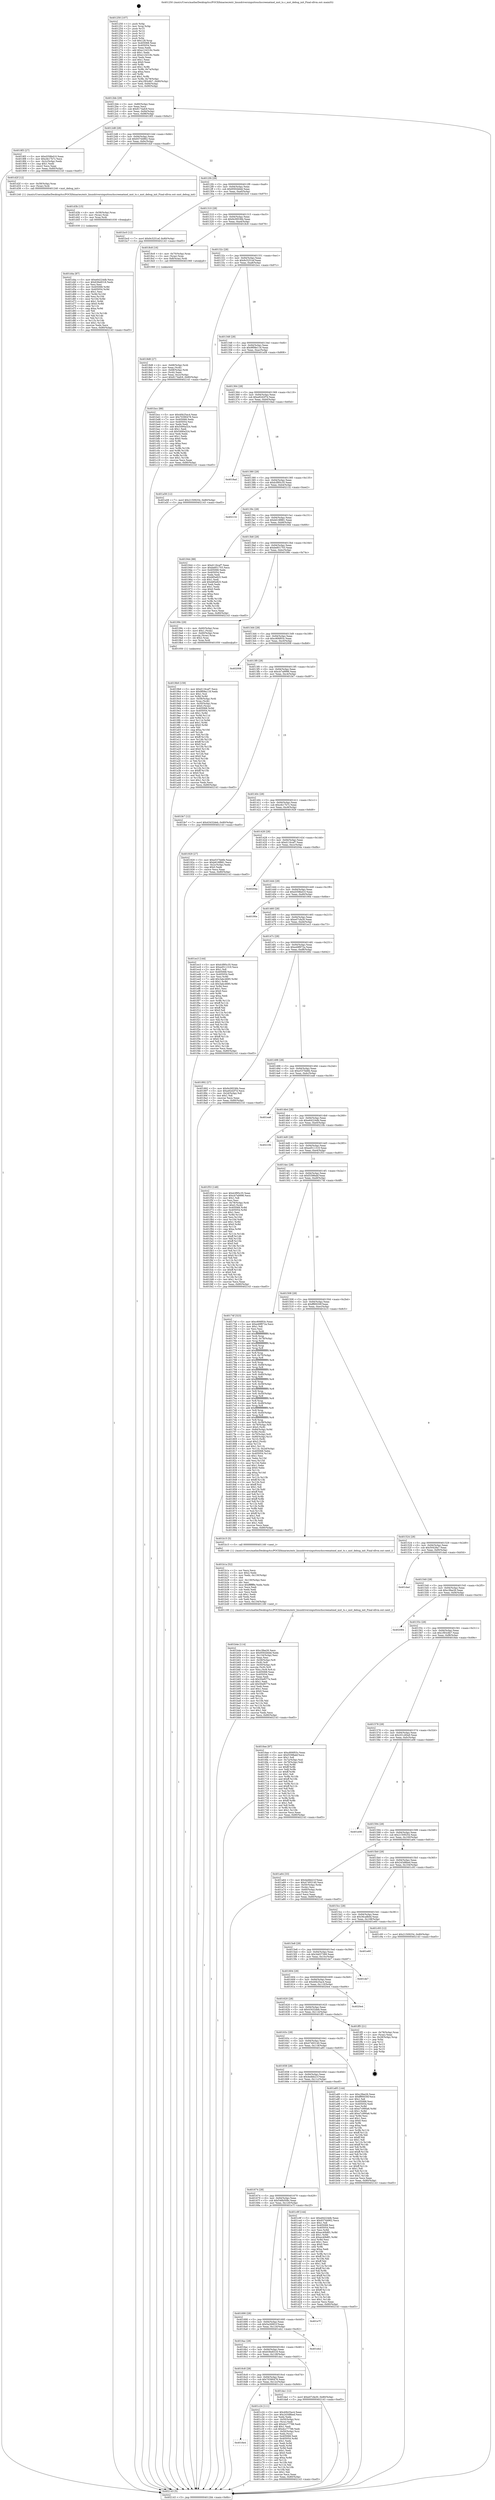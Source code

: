 digraph "0x401250" {
  label = "0x401250 (/mnt/c/Users/mathe/Desktop/tcc/POCII/binaries/extr_linuxdriversinputtouchscreenatmel_mxt_ts.c_mxt_debug_init_Final-ollvm.out::main(0))"
  labelloc = "t"
  node[shape=record]

  Entry [label="",width=0.3,height=0.3,shape=circle,fillcolor=black,style=filled]
  "0x4012bb" [label="{
     0x4012bb [29]\l
     | [instrs]\l
     &nbsp;&nbsp;0x4012bb \<+3\>: mov -0x80(%rbp),%eax\l
     &nbsp;&nbsp;0x4012be \<+2\>: mov %eax,%ecx\l
     &nbsp;&nbsp;0x4012c0 \<+6\>: sub $0x8174afc9,%ecx\l
     &nbsp;&nbsp;0x4012c6 \<+6\>: mov %eax,-0x94(%rbp)\l
     &nbsp;&nbsp;0x4012cc \<+6\>: mov %ecx,-0x98(%rbp)\l
     &nbsp;&nbsp;0x4012d2 \<+6\>: je 00000000004018f3 \<main+0x6a3\>\l
  }"]
  "0x4018f3" [label="{
     0x4018f3 [27]\l
     | [instrs]\l
     &nbsp;&nbsp;0x4018f3 \<+5\>: mov $0xd358bd10,%eax\l
     &nbsp;&nbsp;0x4018f8 \<+5\>: mov $0xcfe17b7c,%ecx\l
     &nbsp;&nbsp;0x4018fd \<+3\>: mov -0x2c(%rbp),%edx\l
     &nbsp;&nbsp;0x401900 \<+3\>: cmp $0x1,%edx\l
     &nbsp;&nbsp;0x401903 \<+3\>: cmovl %ecx,%eax\l
     &nbsp;&nbsp;0x401906 \<+3\>: mov %eax,-0x80(%rbp)\l
     &nbsp;&nbsp;0x401909 \<+5\>: jmp 0000000000402143 \<main+0xef3\>\l
  }"]
  "0x4012d8" [label="{
     0x4012d8 [28]\l
     | [instrs]\l
     &nbsp;&nbsp;0x4012d8 \<+5\>: jmp 00000000004012dd \<main+0x8d\>\l
     &nbsp;&nbsp;0x4012dd \<+6\>: mov -0x94(%rbp),%eax\l
     &nbsp;&nbsp;0x4012e3 \<+5\>: sub $0x93744962,%eax\l
     &nbsp;&nbsp;0x4012e8 \<+6\>: mov %eax,-0x9c(%rbp)\l
     &nbsp;&nbsp;0x4012ee \<+6\>: je 0000000000401d2f \<main+0xadf\>\l
  }"]
  Exit [label="",width=0.3,height=0.3,shape=circle,fillcolor=black,style=filled,peripheries=2]
  "0x401d2f" [label="{
     0x401d2f [12]\l
     | [instrs]\l
     &nbsp;&nbsp;0x401d2f \<+4\>: mov -0x58(%rbp),%rax\l
     &nbsp;&nbsp;0x401d33 \<+3\>: mov (%rax),%rdi\l
     &nbsp;&nbsp;0x401d36 \<+5\>: call 0000000000401240 \<mxt_debug_init\>\l
     | [calls]\l
     &nbsp;&nbsp;0x401240 \{1\} (/mnt/c/Users/mathe/Desktop/tcc/POCII/binaries/extr_linuxdriversinputtouchscreenatmel_mxt_ts.c_mxt_debug_init_Final-ollvm.out::mxt_debug_init)\l
  }"]
  "0x4012f4" [label="{
     0x4012f4 [28]\l
     | [instrs]\l
     &nbsp;&nbsp;0x4012f4 \<+5\>: jmp 00000000004012f9 \<main+0xa9\>\l
     &nbsp;&nbsp;0x4012f9 \<+6\>: mov -0x94(%rbp),%eax\l
     &nbsp;&nbsp;0x4012ff \<+5\>: sub $0x9592b6dd,%eax\l
     &nbsp;&nbsp;0x401304 \<+6\>: mov %eax,-0xa0(%rbp)\l
     &nbsp;&nbsp;0x40130a \<+6\>: je 0000000000401bc0 \<main+0x970\>\l
  }"]
  "0x401d4a" [label="{
     0x401d4a [87]\l
     | [instrs]\l
     &nbsp;&nbsp;0x401d4a \<+5\>: mov $0xe64224db,%ecx\l
     &nbsp;&nbsp;0x401d4f \<+5\>: mov $0x636e8318,%edx\l
     &nbsp;&nbsp;0x401d54 \<+2\>: xor %esi,%esi\l
     &nbsp;&nbsp;0x401d56 \<+8\>: mov 0x405068,%r8d\l
     &nbsp;&nbsp;0x401d5e \<+8\>: mov 0x405054,%r9d\l
     &nbsp;&nbsp;0x401d66 \<+3\>: sub $0x1,%esi\l
     &nbsp;&nbsp;0x401d69 \<+3\>: mov %r8d,%r10d\l
     &nbsp;&nbsp;0x401d6c \<+3\>: add %esi,%r10d\l
     &nbsp;&nbsp;0x401d6f \<+4\>: imul %r10d,%r8d\l
     &nbsp;&nbsp;0x401d73 \<+4\>: and $0x1,%r8d\l
     &nbsp;&nbsp;0x401d77 \<+4\>: cmp $0x0,%r8d\l
     &nbsp;&nbsp;0x401d7b \<+4\>: sete %r11b\l
     &nbsp;&nbsp;0x401d7f \<+4\>: cmp $0xa,%r9d\l
     &nbsp;&nbsp;0x401d83 \<+3\>: setl %bl\l
     &nbsp;&nbsp;0x401d86 \<+3\>: mov %r11b,%r14b\l
     &nbsp;&nbsp;0x401d89 \<+3\>: and %bl,%r14b\l
     &nbsp;&nbsp;0x401d8c \<+3\>: xor %bl,%r11b\l
     &nbsp;&nbsp;0x401d8f \<+3\>: or %r11b,%r14b\l
     &nbsp;&nbsp;0x401d92 \<+4\>: test $0x1,%r14b\l
     &nbsp;&nbsp;0x401d96 \<+3\>: cmovne %edx,%ecx\l
     &nbsp;&nbsp;0x401d99 \<+3\>: mov %ecx,-0x80(%rbp)\l
     &nbsp;&nbsp;0x401d9c \<+5\>: jmp 0000000000402143 \<main+0xef3\>\l
  }"]
  "0x401bc0" [label="{
     0x401bc0 [12]\l
     | [instrs]\l
     &nbsp;&nbsp;0x401bc0 \<+7\>: movl $0x9c5251ef,-0x80(%rbp)\l
     &nbsp;&nbsp;0x401bc7 \<+5\>: jmp 0000000000402143 \<main+0xef3\>\l
  }"]
  "0x401310" [label="{
     0x401310 [28]\l
     | [instrs]\l
     &nbsp;&nbsp;0x401310 \<+5\>: jmp 0000000000401315 \<main+0xc5\>\l
     &nbsp;&nbsp;0x401315 \<+6\>: mov -0x94(%rbp),%eax\l
     &nbsp;&nbsp;0x40131b \<+5\>: sub $0x9c09536b,%eax\l
     &nbsp;&nbsp;0x401320 \<+6\>: mov %eax,-0xa4(%rbp)\l
     &nbsp;&nbsp;0x401326 \<+6\>: je 00000000004018c8 \<main+0x678\>\l
  }"]
  "0x401d3b" [label="{
     0x401d3b [15]\l
     | [instrs]\l
     &nbsp;&nbsp;0x401d3b \<+4\>: mov -0x58(%rbp),%rax\l
     &nbsp;&nbsp;0x401d3f \<+3\>: mov (%rax),%rax\l
     &nbsp;&nbsp;0x401d42 \<+3\>: mov %rax,%rdi\l
     &nbsp;&nbsp;0x401d45 \<+5\>: call 0000000000401030 \<free@plt\>\l
     | [calls]\l
     &nbsp;&nbsp;0x401030 \{1\} (unknown)\l
  }"]
  "0x4018c8" [label="{
     0x4018c8 [16]\l
     | [instrs]\l
     &nbsp;&nbsp;0x4018c8 \<+4\>: mov -0x70(%rbp),%rax\l
     &nbsp;&nbsp;0x4018cc \<+3\>: mov (%rax),%rax\l
     &nbsp;&nbsp;0x4018cf \<+4\>: mov 0x8(%rax),%rdi\l
     &nbsp;&nbsp;0x4018d3 \<+5\>: call 0000000000401060 \<atoi@plt\>\l
     | [calls]\l
     &nbsp;&nbsp;0x401060 \{1\} (unknown)\l
  }"]
  "0x40132c" [label="{
     0x40132c [28]\l
     | [instrs]\l
     &nbsp;&nbsp;0x40132c \<+5\>: jmp 0000000000401331 \<main+0xe1\>\l
     &nbsp;&nbsp;0x401331 \<+6\>: mov -0x94(%rbp),%eax\l
     &nbsp;&nbsp;0x401337 \<+5\>: sub $0x9c5251ef,%eax\l
     &nbsp;&nbsp;0x40133c \<+6\>: mov %eax,-0xa8(%rbp)\l
     &nbsp;&nbsp;0x401342 \<+6\>: je 0000000000401bcc \<main+0x97c\>\l
  }"]
  "0x4016e4" [label="{
     0x4016e4\l
  }", style=dashed]
  "0x401bcc" [label="{
     0x401bcc [88]\l
     | [instrs]\l
     &nbsp;&nbsp;0x401bcc \<+5\>: mov $0x40b25ac4,%eax\l
     &nbsp;&nbsp;0x401bd1 \<+5\>: mov $0x70390478,%ecx\l
     &nbsp;&nbsp;0x401bd6 \<+7\>: mov 0x405068,%edx\l
     &nbsp;&nbsp;0x401bdd \<+7\>: mov 0x405054,%esi\l
     &nbsp;&nbsp;0x401be4 \<+2\>: mov %edx,%edi\l
     &nbsp;&nbsp;0x401be6 \<+6\>: add $0x5490a324,%edi\l
     &nbsp;&nbsp;0x401bec \<+3\>: sub $0x1,%edi\l
     &nbsp;&nbsp;0x401bef \<+6\>: sub $0x5490a324,%edi\l
     &nbsp;&nbsp;0x401bf5 \<+3\>: imul %edi,%edx\l
     &nbsp;&nbsp;0x401bf8 \<+3\>: and $0x1,%edx\l
     &nbsp;&nbsp;0x401bfb \<+3\>: cmp $0x0,%edx\l
     &nbsp;&nbsp;0x401bfe \<+4\>: sete %r8b\l
     &nbsp;&nbsp;0x401c02 \<+3\>: cmp $0xa,%esi\l
     &nbsp;&nbsp;0x401c05 \<+4\>: setl %r9b\l
     &nbsp;&nbsp;0x401c09 \<+3\>: mov %r8b,%r10b\l
     &nbsp;&nbsp;0x401c0c \<+3\>: and %r9b,%r10b\l
     &nbsp;&nbsp;0x401c0f \<+3\>: xor %r9b,%r8b\l
     &nbsp;&nbsp;0x401c12 \<+3\>: or %r8b,%r10b\l
     &nbsp;&nbsp;0x401c15 \<+4\>: test $0x1,%r10b\l
     &nbsp;&nbsp;0x401c19 \<+3\>: cmovne %ecx,%eax\l
     &nbsp;&nbsp;0x401c1c \<+3\>: mov %eax,-0x80(%rbp)\l
     &nbsp;&nbsp;0x401c1f \<+5\>: jmp 0000000000402143 \<main+0xef3\>\l
  }"]
  "0x401348" [label="{
     0x401348 [28]\l
     | [instrs]\l
     &nbsp;&nbsp;0x401348 \<+5\>: jmp 000000000040134d \<main+0xfd\>\l
     &nbsp;&nbsp;0x40134d \<+6\>: mov -0x94(%rbp),%eax\l
     &nbsp;&nbsp;0x401353 \<+5\>: sub $0x9f08e118,%eax\l
     &nbsp;&nbsp;0x401358 \<+6\>: mov %eax,-0xac(%rbp)\l
     &nbsp;&nbsp;0x40135e \<+6\>: je 0000000000401a58 \<main+0x808\>\l
  }"]
  "0x401c24" [label="{
     0x401c24 [111]\l
     | [instrs]\l
     &nbsp;&nbsp;0x401c24 \<+5\>: mov $0x40b25ac4,%eax\l
     &nbsp;&nbsp;0x401c29 \<+5\>: mov $0x243d8bed,%ecx\l
     &nbsp;&nbsp;0x401c2e \<+2\>: xor %edx,%edx\l
     &nbsp;&nbsp;0x401c30 \<+4\>: mov -0x50(%rbp),%rsi\l
     &nbsp;&nbsp;0x401c34 \<+2\>: mov (%rsi),%edi\l
     &nbsp;&nbsp;0x401c36 \<+6\>: add $0xdcc77788,%edi\l
     &nbsp;&nbsp;0x401c3c \<+3\>: add $0x1,%edi\l
     &nbsp;&nbsp;0x401c3f \<+6\>: sub $0xdcc77788,%edi\l
     &nbsp;&nbsp;0x401c45 \<+4\>: mov -0x50(%rbp),%rsi\l
     &nbsp;&nbsp;0x401c49 \<+2\>: mov %edi,(%rsi)\l
     &nbsp;&nbsp;0x401c4b \<+7\>: mov 0x405068,%edi\l
     &nbsp;&nbsp;0x401c52 \<+8\>: mov 0x405054,%r8d\l
     &nbsp;&nbsp;0x401c5a \<+3\>: sub $0x1,%edx\l
     &nbsp;&nbsp;0x401c5d \<+3\>: mov %edi,%r9d\l
     &nbsp;&nbsp;0x401c60 \<+3\>: add %edx,%r9d\l
     &nbsp;&nbsp;0x401c63 \<+4\>: imul %r9d,%edi\l
     &nbsp;&nbsp;0x401c67 \<+3\>: and $0x1,%edi\l
     &nbsp;&nbsp;0x401c6a \<+3\>: cmp $0x0,%edi\l
     &nbsp;&nbsp;0x401c6d \<+4\>: sete %r10b\l
     &nbsp;&nbsp;0x401c71 \<+4\>: cmp $0xa,%r8d\l
     &nbsp;&nbsp;0x401c75 \<+4\>: setl %r11b\l
     &nbsp;&nbsp;0x401c79 \<+3\>: mov %r10b,%bl\l
     &nbsp;&nbsp;0x401c7c \<+3\>: and %r11b,%bl\l
     &nbsp;&nbsp;0x401c7f \<+3\>: xor %r11b,%r10b\l
     &nbsp;&nbsp;0x401c82 \<+3\>: or %r10b,%bl\l
     &nbsp;&nbsp;0x401c85 \<+3\>: test $0x1,%bl\l
     &nbsp;&nbsp;0x401c88 \<+3\>: cmovne %ecx,%eax\l
     &nbsp;&nbsp;0x401c8b \<+3\>: mov %eax,-0x80(%rbp)\l
     &nbsp;&nbsp;0x401c8e \<+5\>: jmp 0000000000402143 \<main+0xef3\>\l
  }"]
  "0x401a58" [label="{
     0x401a58 [12]\l
     | [instrs]\l
     &nbsp;&nbsp;0x401a58 \<+7\>: movl $0x21509254,-0x80(%rbp)\l
     &nbsp;&nbsp;0x401a5f \<+5\>: jmp 0000000000402143 \<main+0xef3\>\l
  }"]
  "0x401364" [label="{
     0x401364 [28]\l
     | [instrs]\l
     &nbsp;&nbsp;0x401364 \<+5\>: jmp 0000000000401369 \<main+0x119\>\l
     &nbsp;&nbsp;0x401369 \<+6\>: mov -0x94(%rbp),%eax\l
     &nbsp;&nbsp;0x40136f \<+5\>: sub $0xa92d2f7d,%eax\l
     &nbsp;&nbsp;0x401374 \<+6\>: mov %eax,-0xb0(%rbp)\l
     &nbsp;&nbsp;0x40137a \<+6\>: je 00000000004018ad \<main+0x65d\>\l
  }"]
  "0x4016c8" [label="{
     0x4016c8 [28]\l
     | [instrs]\l
     &nbsp;&nbsp;0x4016c8 \<+5\>: jmp 00000000004016cd \<main+0x47d\>\l
     &nbsp;&nbsp;0x4016cd \<+6\>: mov -0x94(%rbp),%eax\l
     &nbsp;&nbsp;0x4016d3 \<+5\>: sub $0x70390478,%eax\l
     &nbsp;&nbsp;0x4016d8 \<+6\>: mov %eax,-0x12c(%rbp)\l
     &nbsp;&nbsp;0x4016de \<+6\>: je 0000000000401c24 \<main+0x9d4\>\l
  }"]
  "0x4018ad" [label="{
     0x4018ad\l
  }", style=dashed]
  "0x401380" [label="{
     0x401380 [28]\l
     | [instrs]\l
     &nbsp;&nbsp;0x401380 \<+5\>: jmp 0000000000401385 \<main+0x135\>\l
     &nbsp;&nbsp;0x401385 \<+6\>: mov -0x94(%rbp),%eax\l
     &nbsp;&nbsp;0x40138b \<+5\>: sub $0xb3f95c35,%eax\l
     &nbsp;&nbsp;0x401390 \<+6\>: mov %eax,-0xb4(%rbp)\l
     &nbsp;&nbsp;0x401396 \<+6\>: je 0000000000402132 \<main+0xee2\>\l
  }"]
  "0x401da1" [label="{
     0x401da1 [12]\l
     | [instrs]\l
     &nbsp;&nbsp;0x401da1 \<+7\>: movl $0xe07cfa30,-0x80(%rbp)\l
     &nbsp;&nbsp;0x401da8 \<+5\>: jmp 0000000000402143 \<main+0xef3\>\l
  }"]
  "0x402132" [label="{
     0x402132\l
  }", style=dashed]
  "0x40139c" [label="{
     0x40139c [28]\l
     | [instrs]\l
     &nbsp;&nbsp;0x40139c \<+5\>: jmp 00000000004013a1 \<main+0x151\>\l
     &nbsp;&nbsp;0x4013a1 \<+6\>: mov -0x94(%rbp),%eax\l
     &nbsp;&nbsp;0x4013a7 \<+5\>: sub $0xb618f881,%eax\l
     &nbsp;&nbsp;0x4013ac \<+6\>: mov %eax,-0xb8(%rbp)\l
     &nbsp;&nbsp;0x4013b2 \<+6\>: je 0000000000401944 \<main+0x6f4\>\l
  }"]
  "0x4016ac" [label="{
     0x4016ac [28]\l
     | [instrs]\l
     &nbsp;&nbsp;0x4016ac \<+5\>: jmp 00000000004016b1 \<main+0x461\>\l
     &nbsp;&nbsp;0x4016b1 \<+6\>: mov -0x94(%rbp),%eax\l
     &nbsp;&nbsp;0x4016b7 \<+5\>: sub $0x636e8318,%eax\l
     &nbsp;&nbsp;0x4016bc \<+6\>: mov %eax,-0x128(%rbp)\l
     &nbsp;&nbsp;0x4016c2 \<+6\>: je 0000000000401da1 \<main+0xb51\>\l
  }"]
  "0x401944" [label="{
     0x401944 [88]\l
     | [instrs]\l
     &nbsp;&nbsp;0x401944 \<+5\>: mov $0xd116caf7,%eax\l
     &nbsp;&nbsp;0x401949 \<+5\>: mov $0xbe851703,%ecx\l
     &nbsp;&nbsp;0x40194e \<+7\>: mov 0x405068,%edx\l
     &nbsp;&nbsp;0x401955 \<+7\>: mov 0x405054,%esi\l
     &nbsp;&nbsp;0x40195c \<+2\>: mov %edx,%edi\l
     &nbsp;&nbsp;0x40195e \<+6\>: sub $0xb85e825,%edi\l
     &nbsp;&nbsp;0x401964 \<+3\>: sub $0x1,%edi\l
     &nbsp;&nbsp;0x401967 \<+6\>: add $0xb85e825,%edi\l
     &nbsp;&nbsp;0x40196d \<+3\>: imul %edi,%edx\l
     &nbsp;&nbsp;0x401970 \<+3\>: and $0x1,%edx\l
     &nbsp;&nbsp;0x401973 \<+3\>: cmp $0x0,%edx\l
     &nbsp;&nbsp;0x401976 \<+4\>: sete %r8b\l
     &nbsp;&nbsp;0x40197a \<+3\>: cmp $0xa,%esi\l
     &nbsp;&nbsp;0x40197d \<+4\>: setl %r9b\l
     &nbsp;&nbsp;0x401981 \<+3\>: mov %r8b,%r10b\l
     &nbsp;&nbsp;0x401984 \<+3\>: and %r9b,%r10b\l
     &nbsp;&nbsp;0x401987 \<+3\>: xor %r9b,%r8b\l
     &nbsp;&nbsp;0x40198a \<+3\>: or %r8b,%r10b\l
     &nbsp;&nbsp;0x40198d \<+4\>: test $0x1,%r10b\l
     &nbsp;&nbsp;0x401991 \<+3\>: cmovne %ecx,%eax\l
     &nbsp;&nbsp;0x401994 \<+3\>: mov %eax,-0x80(%rbp)\l
     &nbsp;&nbsp;0x401997 \<+5\>: jmp 0000000000402143 \<main+0xef3\>\l
  }"]
  "0x4013b8" [label="{
     0x4013b8 [28]\l
     | [instrs]\l
     &nbsp;&nbsp;0x4013b8 \<+5\>: jmp 00000000004013bd \<main+0x16d\>\l
     &nbsp;&nbsp;0x4013bd \<+6\>: mov -0x94(%rbp),%eax\l
     &nbsp;&nbsp;0x4013c3 \<+5\>: sub $0xbe851703,%eax\l
     &nbsp;&nbsp;0x4013c8 \<+6\>: mov %eax,-0xbc(%rbp)\l
     &nbsp;&nbsp;0x4013ce \<+6\>: je 000000000040199c \<main+0x74c\>\l
  }"]
  "0x401eb2" [label="{
     0x401eb2\l
  }", style=dashed]
  "0x40199c" [label="{
     0x40199c [29]\l
     | [instrs]\l
     &nbsp;&nbsp;0x40199c \<+4\>: mov -0x60(%rbp),%rax\l
     &nbsp;&nbsp;0x4019a0 \<+6\>: movl $0x1,(%rax)\l
     &nbsp;&nbsp;0x4019a6 \<+4\>: mov -0x60(%rbp),%rax\l
     &nbsp;&nbsp;0x4019aa \<+3\>: movslq (%rax),%rax\l
     &nbsp;&nbsp;0x4019ad \<+4\>: shl $0x2,%rax\l
     &nbsp;&nbsp;0x4019b1 \<+3\>: mov %rax,%rdi\l
     &nbsp;&nbsp;0x4019b4 \<+5\>: call 0000000000401050 \<malloc@plt\>\l
     | [calls]\l
     &nbsp;&nbsp;0x401050 \{1\} (unknown)\l
  }"]
  "0x4013d4" [label="{
     0x4013d4 [28]\l
     | [instrs]\l
     &nbsp;&nbsp;0x4013d4 \<+5\>: jmp 00000000004013d9 \<main+0x189\>\l
     &nbsp;&nbsp;0x4013d9 \<+6\>: mov -0x94(%rbp),%eax\l
     &nbsp;&nbsp;0x4013df \<+5\>: sub $0xc806f03c,%eax\l
     &nbsp;&nbsp;0x4013e4 \<+6\>: mov %eax,-0xc0(%rbp)\l
     &nbsp;&nbsp;0x4013ea \<+6\>: je 0000000000402008 \<main+0xdb8\>\l
  }"]
  "0x401690" [label="{
     0x401690 [28]\l
     | [instrs]\l
     &nbsp;&nbsp;0x401690 \<+5\>: jmp 0000000000401695 \<main+0x445\>\l
     &nbsp;&nbsp;0x401695 \<+6\>: mov -0x94(%rbp),%eax\l
     &nbsp;&nbsp;0x40169b \<+5\>: sub $0x5a26901f,%eax\l
     &nbsp;&nbsp;0x4016a0 \<+6\>: mov %eax,-0x124(%rbp)\l
     &nbsp;&nbsp;0x4016a6 \<+6\>: je 0000000000401eb2 \<main+0xc62\>\l
  }"]
  "0x402008" [label="{
     0x402008\l
  }", style=dashed]
  "0x4013f0" [label="{
     0x4013f0 [28]\l
     | [instrs]\l
     &nbsp;&nbsp;0x4013f0 \<+5\>: jmp 00000000004013f5 \<main+0x1a5\>\l
     &nbsp;&nbsp;0x4013f5 \<+6\>: mov -0x94(%rbp),%eax\l
     &nbsp;&nbsp;0x4013fb \<+5\>: sub $0xcb7a9996,%eax\l
     &nbsp;&nbsp;0x401400 \<+6\>: mov %eax,-0xc4(%rbp)\l
     &nbsp;&nbsp;0x401406 \<+6\>: je 0000000000401fe7 \<main+0xd97\>\l
  }"]
  "0x401e7f" [label="{
     0x401e7f\l
  }", style=dashed]
  "0x401fe7" [label="{
     0x401fe7 [12]\l
     | [instrs]\l
     &nbsp;&nbsp;0x401fe7 \<+7\>: movl $0x43432deb,-0x80(%rbp)\l
     &nbsp;&nbsp;0x401fee \<+5\>: jmp 0000000000402143 \<main+0xef3\>\l
  }"]
  "0x40140c" [label="{
     0x40140c [28]\l
     | [instrs]\l
     &nbsp;&nbsp;0x40140c \<+5\>: jmp 0000000000401411 \<main+0x1c1\>\l
     &nbsp;&nbsp;0x401411 \<+6\>: mov -0x94(%rbp),%eax\l
     &nbsp;&nbsp;0x401417 \<+5\>: sub $0xcfe17b7c,%eax\l
     &nbsp;&nbsp;0x40141c \<+6\>: mov %eax,-0xc8(%rbp)\l
     &nbsp;&nbsp;0x401422 \<+6\>: je 0000000000401929 \<main+0x6d9\>\l
  }"]
  "0x401674" [label="{
     0x401674 [28]\l
     | [instrs]\l
     &nbsp;&nbsp;0x401674 \<+5\>: jmp 0000000000401679 \<main+0x429\>\l
     &nbsp;&nbsp;0x401679 \<+6\>: mov -0x94(%rbp),%eax\l
     &nbsp;&nbsp;0x40167f \<+5\>: sub $0x546b509c,%eax\l
     &nbsp;&nbsp;0x401684 \<+6\>: mov %eax,-0x120(%rbp)\l
     &nbsp;&nbsp;0x40168a \<+6\>: je 0000000000401e7f \<main+0xc2f\>\l
  }"]
  "0x401929" [label="{
     0x401929 [27]\l
     | [instrs]\l
     &nbsp;&nbsp;0x401929 \<+5\>: mov $0xe537bb6b,%eax\l
     &nbsp;&nbsp;0x40192e \<+5\>: mov $0xb618f881,%ecx\l
     &nbsp;&nbsp;0x401933 \<+3\>: mov -0x2c(%rbp),%edx\l
     &nbsp;&nbsp;0x401936 \<+3\>: cmp $0x0,%edx\l
     &nbsp;&nbsp;0x401939 \<+3\>: cmove %ecx,%eax\l
     &nbsp;&nbsp;0x40193c \<+3\>: mov %eax,-0x80(%rbp)\l
     &nbsp;&nbsp;0x40193f \<+5\>: jmp 0000000000402143 \<main+0xef3\>\l
  }"]
  "0x401428" [label="{
     0x401428 [28]\l
     | [instrs]\l
     &nbsp;&nbsp;0x401428 \<+5\>: jmp 000000000040142d \<main+0x1dd\>\l
     &nbsp;&nbsp;0x40142d \<+6\>: mov -0x94(%rbp),%eax\l
     &nbsp;&nbsp;0x401433 \<+5\>: sub $0xd116caf7,%eax\l
     &nbsp;&nbsp;0x401438 \<+6\>: mov %eax,-0xcc(%rbp)\l
     &nbsp;&nbsp;0x40143e \<+6\>: je 000000000040204a \<main+0xdfa\>\l
  }"]
  "0x401c9f" [label="{
     0x401c9f [144]\l
     | [instrs]\l
     &nbsp;&nbsp;0x401c9f \<+5\>: mov $0xe64224db,%eax\l
     &nbsp;&nbsp;0x401ca4 \<+5\>: mov $0x93744962,%ecx\l
     &nbsp;&nbsp;0x401ca9 \<+2\>: mov $0x1,%dl\l
     &nbsp;&nbsp;0x401cab \<+7\>: mov 0x405068,%esi\l
     &nbsp;&nbsp;0x401cb2 \<+7\>: mov 0x405054,%edi\l
     &nbsp;&nbsp;0x401cb9 \<+3\>: mov %esi,%r8d\l
     &nbsp;&nbsp;0x401cbc \<+7\>: add $0xec40b8f1,%r8d\l
     &nbsp;&nbsp;0x401cc3 \<+4\>: sub $0x1,%r8d\l
     &nbsp;&nbsp;0x401cc7 \<+7\>: sub $0xec40b8f1,%r8d\l
     &nbsp;&nbsp;0x401cce \<+4\>: imul %r8d,%esi\l
     &nbsp;&nbsp;0x401cd2 \<+3\>: and $0x1,%esi\l
     &nbsp;&nbsp;0x401cd5 \<+3\>: cmp $0x0,%esi\l
     &nbsp;&nbsp;0x401cd8 \<+4\>: sete %r9b\l
     &nbsp;&nbsp;0x401cdc \<+3\>: cmp $0xa,%edi\l
     &nbsp;&nbsp;0x401cdf \<+4\>: setl %r10b\l
     &nbsp;&nbsp;0x401ce3 \<+3\>: mov %r9b,%r11b\l
     &nbsp;&nbsp;0x401ce6 \<+4\>: xor $0xff,%r11b\l
     &nbsp;&nbsp;0x401cea \<+3\>: mov %r10b,%bl\l
     &nbsp;&nbsp;0x401ced \<+3\>: xor $0xff,%bl\l
     &nbsp;&nbsp;0x401cf0 \<+3\>: xor $0x1,%dl\l
     &nbsp;&nbsp;0x401cf3 \<+3\>: mov %r11b,%r14b\l
     &nbsp;&nbsp;0x401cf6 \<+4\>: and $0xff,%r14b\l
     &nbsp;&nbsp;0x401cfa \<+3\>: and %dl,%r9b\l
     &nbsp;&nbsp;0x401cfd \<+3\>: mov %bl,%r15b\l
     &nbsp;&nbsp;0x401d00 \<+4\>: and $0xff,%r15b\l
     &nbsp;&nbsp;0x401d04 \<+3\>: and %dl,%r10b\l
     &nbsp;&nbsp;0x401d07 \<+3\>: or %r9b,%r14b\l
     &nbsp;&nbsp;0x401d0a \<+3\>: or %r10b,%r15b\l
     &nbsp;&nbsp;0x401d0d \<+3\>: xor %r15b,%r14b\l
     &nbsp;&nbsp;0x401d10 \<+3\>: or %bl,%r11b\l
     &nbsp;&nbsp;0x401d13 \<+4\>: xor $0xff,%r11b\l
     &nbsp;&nbsp;0x401d17 \<+3\>: or $0x1,%dl\l
     &nbsp;&nbsp;0x401d1a \<+3\>: and %dl,%r11b\l
     &nbsp;&nbsp;0x401d1d \<+3\>: or %r11b,%r14b\l
     &nbsp;&nbsp;0x401d20 \<+4\>: test $0x1,%r14b\l
     &nbsp;&nbsp;0x401d24 \<+3\>: cmovne %ecx,%eax\l
     &nbsp;&nbsp;0x401d27 \<+3\>: mov %eax,-0x80(%rbp)\l
     &nbsp;&nbsp;0x401d2a \<+5\>: jmp 0000000000402143 \<main+0xef3\>\l
  }"]
  "0x40204a" [label="{
     0x40204a\l
  }", style=dashed]
  "0x401444" [label="{
     0x401444 [28]\l
     | [instrs]\l
     &nbsp;&nbsp;0x401444 \<+5\>: jmp 0000000000401449 \<main+0x1f9\>\l
     &nbsp;&nbsp;0x401449 \<+6\>: mov -0x94(%rbp),%eax\l
     &nbsp;&nbsp;0x40144f \<+5\>: sub $0xd358bd10,%eax\l
     &nbsp;&nbsp;0x401454 \<+6\>: mov %eax,-0xd0(%rbp)\l
     &nbsp;&nbsp;0x40145a \<+6\>: je 000000000040190e \<main+0x6be\>\l
  }"]
  "0x401b4e" [label="{
     0x401b4e [114]\l
     | [instrs]\l
     &nbsp;&nbsp;0x401b4e \<+5\>: mov $0xc3fee26,%ecx\l
     &nbsp;&nbsp;0x401b53 \<+5\>: mov $0x9592b6dd,%edx\l
     &nbsp;&nbsp;0x401b58 \<+6\>: mov -0x134(%rbp),%esi\l
     &nbsp;&nbsp;0x401b5e \<+3\>: imul %eax,%esi\l
     &nbsp;&nbsp;0x401b61 \<+4\>: mov -0x58(%rbp),%r8\l
     &nbsp;&nbsp;0x401b65 \<+3\>: mov (%r8),%r8\l
     &nbsp;&nbsp;0x401b68 \<+4\>: mov -0x50(%rbp),%r9\l
     &nbsp;&nbsp;0x401b6c \<+3\>: movslq (%r9),%r9\l
     &nbsp;&nbsp;0x401b6f \<+4\>: mov %esi,(%r8,%r9,4)\l
     &nbsp;&nbsp;0x401b73 \<+7\>: mov 0x405068,%eax\l
     &nbsp;&nbsp;0x401b7a \<+7\>: mov 0x405054,%esi\l
     &nbsp;&nbsp;0x401b81 \<+2\>: mov %eax,%edi\l
     &nbsp;&nbsp;0x401b83 \<+6\>: sub $0x50ef077e,%edi\l
     &nbsp;&nbsp;0x401b89 \<+3\>: sub $0x1,%edi\l
     &nbsp;&nbsp;0x401b8c \<+6\>: add $0x50ef077e,%edi\l
     &nbsp;&nbsp;0x401b92 \<+3\>: imul %edi,%eax\l
     &nbsp;&nbsp;0x401b95 \<+3\>: and $0x1,%eax\l
     &nbsp;&nbsp;0x401b98 \<+3\>: cmp $0x0,%eax\l
     &nbsp;&nbsp;0x401b9b \<+4\>: sete %r10b\l
     &nbsp;&nbsp;0x401b9f \<+3\>: cmp $0xa,%esi\l
     &nbsp;&nbsp;0x401ba2 \<+4\>: setl %r11b\l
     &nbsp;&nbsp;0x401ba6 \<+3\>: mov %r10b,%bl\l
     &nbsp;&nbsp;0x401ba9 \<+3\>: and %r11b,%bl\l
     &nbsp;&nbsp;0x401bac \<+3\>: xor %r11b,%r10b\l
     &nbsp;&nbsp;0x401baf \<+3\>: or %r10b,%bl\l
     &nbsp;&nbsp;0x401bb2 \<+3\>: test $0x1,%bl\l
     &nbsp;&nbsp;0x401bb5 \<+3\>: cmovne %edx,%ecx\l
     &nbsp;&nbsp;0x401bb8 \<+3\>: mov %ecx,-0x80(%rbp)\l
     &nbsp;&nbsp;0x401bbb \<+5\>: jmp 0000000000402143 \<main+0xef3\>\l
  }"]
  "0x40190e" [label="{
     0x40190e\l
  }", style=dashed]
  "0x401460" [label="{
     0x401460 [28]\l
     | [instrs]\l
     &nbsp;&nbsp;0x401460 \<+5\>: jmp 0000000000401465 \<main+0x215\>\l
     &nbsp;&nbsp;0x401465 \<+6\>: mov -0x94(%rbp),%eax\l
     &nbsp;&nbsp;0x40146b \<+5\>: sub $0xe07cfa30,%eax\l
     &nbsp;&nbsp;0x401470 \<+6\>: mov %eax,-0xd4(%rbp)\l
     &nbsp;&nbsp;0x401476 \<+6\>: je 0000000000401ec3 \<main+0xc73\>\l
  }"]
  "0x401b1a" [label="{
     0x401b1a [52]\l
     | [instrs]\l
     &nbsp;&nbsp;0x401b1a \<+2\>: xor %ecx,%ecx\l
     &nbsp;&nbsp;0x401b1c \<+5\>: mov $0x2,%edx\l
     &nbsp;&nbsp;0x401b21 \<+6\>: mov %edx,-0x130(%rbp)\l
     &nbsp;&nbsp;0x401b27 \<+1\>: cltd\l
     &nbsp;&nbsp;0x401b28 \<+6\>: mov -0x130(%rbp),%esi\l
     &nbsp;&nbsp;0x401b2e \<+2\>: idiv %esi\l
     &nbsp;&nbsp;0x401b30 \<+6\>: imul $0xfffffffe,%edx,%edx\l
     &nbsp;&nbsp;0x401b36 \<+2\>: mov %ecx,%edi\l
     &nbsp;&nbsp;0x401b38 \<+2\>: sub %edx,%edi\l
     &nbsp;&nbsp;0x401b3a \<+2\>: mov %ecx,%edx\l
     &nbsp;&nbsp;0x401b3c \<+3\>: sub $0x1,%edx\l
     &nbsp;&nbsp;0x401b3f \<+2\>: add %edx,%edi\l
     &nbsp;&nbsp;0x401b41 \<+2\>: sub %edi,%ecx\l
     &nbsp;&nbsp;0x401b43 \<+6\>: mov %ecx,-0x134(%rbp)\l
     &nbsp;&nbsp;0x401b49 \<+5\>: call 0000000000401160 \<next_i\>\l
     | [calls]\l
     &nbsp;&nbsp;0x401160 \{1\} (/mnt/c/Users/mathe/Desktop/tcc/POCII/binaries/extr_linuxdriversinputtouchscreenatmel_mxt_ts.c_mxt_debug_init_Final-ollvm.out::next_i)\l
  }"]
  "0x401ec3" [label="{
     0x401ec3 [144]\l
     | [instrs]\l
     &nbsp;&nbsp;0x401ec3 \<+5\>: mov $0xb3f95c35,%eax\l
     &nbsp;&nbsp;0x401ec8 \<+5\>: mov $0xed511319,%ecx\l
     &nbsp;&nbsp;0x401ecd \<+2\>: mov $0x1,%dl\l
     &nbsp;&nbsp;0x401ecf \<+7\>: mov 0x405068,%esi\l
     &nbsp;&nbsp;0x401ed6 \<+7\>: mov 0x405054,%edi\l
     &nbsp;&nbsp;0x401edd \<+3\>: mov %esi,%r8d\l
     &nbsp;&nbsp;0x401ee0 \<+7\>: add $0x3abc4685,%r8d\l
     &nbsp;&nbsp;0x401ee7 \<+4\>: sub $0x1,%r8d\l
     &nbsp;&nbsp;0x401eeb \<+7\>: sub $0x3abc4685,%r8d\l
     &nbsp;&nbsp;0x401ef2 \<+4\>: imul %r8d,%esi\l
     &nbsp;&nbsp;0x401ef6 \<+3\>: and $0x1,%esi\l
     &nbsp;&nbsp;0x401ef9 \<+3\>: cmp $0x0,%esi\l
     &nbsp;&nbsp;0x401efc \<+4\>: sete %r9b\l
     &nbsp;&nbsp;0x401f00 \<+3\>: cmp $0xa,%edi\l
     &nbsp;&nbsp;0x401f03 \<+4\>: setl %r10b\l
     &nbsp;&nbsp;0x401f07 \<+3\>: mov %r9b,%r11b\l
     &nbsp;&nbsp;0x401f0a \<+4\>: xor $0xff,%r11b\l
     &nbsp;&nbsp;0x401f0e \<+3\>: mov %r10b,%bl\l
     &nbsp;&nbsp;0x401f11 \<+3\>: xor $0xff,%bl\l
     &nbsp;&nbsp;0x401f14 \<+3\>: xor $0x0,%dl\l
     &nbsp;&nbsp;0x401f17 \<+3\>: mov %r11b,%r14b\l
     &nbsp;&nbsp;0x401f1a \<+4\>: and $0x0,%r14b\l
     &nbsp;&nbsp;0x401f1e \<+3\>: and %dl,%r9b\l
     &nbsp;&nbsp;0x401f21 \<+3\>: mov %bl,%r15b\l
     &nbsp;&nbsp;0x401f24 \<+4\>: and $0x0,%r15b\l
     &nbsp;&nbsp;0x401f28 \<+3\>: and %dl,%r10b\l
     &nbsp;&nbsp;0x401f2b \<+3\>: or %r9b,%r14b\l
     &nbsp;&nbsp;0x401f2e \<+3\>: or %r10b,%r15b\l
     &nbsp;&nbsp;0x401f31 \<+3\>: xor %r15b,%r14b\l
     &nbsp;&nbsp;0x401f34 \<+3\>: or %bl,%r11b\l
     &nbsp;&nbsp;0x401f37 \<+4\>: xor $0xff,%r11b\l
     &nbsp;&nbsp;0x401f3b \<+3\>: or $0x0,%dl\l
     &nbsp;&nbsp;0x401f3e \<+3\>: and %dl,%r11b\l
     &nbsp;&nbsp;0x401f41 \<+3\>: or %r11b,%r14b\l
     &nbsp;&nbsp;0x401f44 \<+4\>: test $0x1,%r14b\l
     &nbsp;&nbsp;0x401f48 \<+3\>: cmovne %ecx,%eax\l
     &nbsp;&nbsp;0x401f4b \<+3\>: mov %eax,-0x80(%rbp)\l
     &nbsp;&nbsp;0x401f4e \<+5\>: jmp 0000000000402143 \<main+0xef3\>\l
  }"]
  "0x40147c" [label="{
     0x40147c [28]\l
     | [instrs]\l
     &nbsp;&nbsp;0x40147c \<+5\>: jmp 0000000000401481 \<main+0x231\>\l
     &nbsp;&nbsp;0x401481 \<+6\>: mov -0x94(%rbp),%eax\l
     &nbsp;&nbsp;0x401487 \<+5\>: sub $0xe49f972a,%eax\l
     &nbsp;&nbsp;0x40148c \<+6\>: mov %eax,-0xd8(%rbp)\l
     &nbsp;&nbsp;0x401492 \<+6\>: je 0000000000401892 \<main+0x642\>\l
  }"]
  "0x401658" [label="{
     0x401658 [28]\l
     | [instrs]\l
     &nbsp;&nbsp;0x401658 \<+5\>: jmp 000000000040165d \<main+0x40d\>\l
     &nbsp;&nbsp;0x40165d \<+6\>: mov -0x94(%rbp),%eax\l
     &nbsp;&nbsp;0x401663 \<+5\>: sub $0x4edbb21f,%eax\l
     &nbsp;&nbsp;0x401668 \<+6\>: mov %eax,-0x11c(%rbp)\l
     &nbsp;&nbsp;0x40166e \<+6\>: je 0000000000401c9f \<main+0xa4f\>\l
  }"]
  "0x401892" [label="{
     0x401892 [27]\l
     | [instrs]\l
     &nbsp;&nbsp;0x401892 \<+5\>: mov $0x9c09536b,%eax\l
     &nbsp;&nbsp;0x401897 \<+5\>: mov $0xa92d2f7d,%ecx\l
     &nbsp;&nbsp;0x40189c \<+3\>: mov -0x2d(%rbp),%dl\l
     &nbsp;&nbsp;0x40189f \<+3\>: test $0x1,%dl\l
     &nbsp;&nbsp;0x4018a2 \<+3\>: cmovne %ecx,%eax\l
     &nbsp;&nbsp;0x4018a5 \<+3\>: mov %eax,-0x80(%rbp)\l
     &nbsp;&nbsp;0x4018a8 \<+5\>: jmp 0000000000402143 \<main+0xef3\>\l
  }"]
  "0x401498" [label="{
     0x401498 [28]\l
     | [instrs]\l
     &nbsp;&nbsp;0x401498 \<+5\>: jmp 000000000040149d \<main+0x24d\>\l
     &nbsp;&nbsp;0x40149d \<+6\>: mov -0x94(%rbp),%eax\l
     &nbsp;&nbsp;0x4014a3 \<+5\>: sub $0xe537bb6b,%eax\l
     &nbsp;&nbsp;0x4014a8 \<+6\>: mov %eax,-0xdc(%rbp)\l
     &nbsp;&nbsp;0x4014ae \<+6\>: je 0000000000401ea6 \<main+0xc56\>\l
  }"]
  "0x401a85" [label="{
     0x401a85 [144]\l
     | [instrs]\l
     &nbsp;&nbsp;0x401a85 \<+5\>: mov $0xc3fee26,%eax\l
     &nbsp;&nbsp;0x401a8a \<+5\>: mov $0xff90030f,%ecx\l
     &nbsp;&nbsp;0x401a8f \<+2\>: mov $0x1,%dl\l
     &nbsp;&nbsp;0x401a91 \<+7\>: mov 0x405068,%esi\l
     &nbsp;&nbsp;0x401a98 \<+7\>: mov 0x405054,%edi\l
     &nbsp;&nbsp;0x401a9f \<+3\>: mov %esi,%r8d\l
     &nbsp;&nbsp;0x401aa2 \<+7\>: sub $0xe7c990a6,%r8d\l
     &nbsp;&nbsp;0x401aa9 \<+4\>: sub $0x1,%r8d\l
     &nbsp;&nbsp;0x401aad \<+7\>: add $0xe7c990a6,%r8d\l
     &nbsp;&nbsp;0x401ab4 \<+4\>: imul %r8d,%esi\l
     &nbsp;&nbsp;0x401ab8 \<+3\>: and $0x1,%esi\l
     &nbsp;&nbsp;0x401abb \<+3\>: cmp $0x0,%esi\l
     &nbsp;&nbsp;0x401abe \<+4\>: sete %r9b\l
     &nbsp;&nbsp;0x401ac2 \<+3\>: cmp $0xa,%edi\l
     &nbsp;&nbsp;0x401ac5 \<+4\>: setl %r10b\l
     &nbsp;&nbsp;0x401ac9 \<+3\>: mov %r9b,%r11b\l
     &nbsp;&nbsp;0x401acc \<+4\>: xor $0xff,%r11b\l
     &nbsp;&nbsp;0x401ad0 \<+3\>: mov %r10b,%bl\l
     &nbsp;&nbsp;0x401ad3 \<+3\>: xor $0xff,%bl\l
     &nbsp;&nbsp;0x401ad6 \<+3\>: xor $0x1,%dl\l
     &nbsp;&nbsp;0x401ad9 \<+3\>: mov %r11b,%r14b\l
     &nbsp;&nbsp;0x401adc \<+4\>: and $0xff,%r14b\l
     &nbsp;&nbsp;0x401ae0 \<+3\>: and %dl,%r9b\l
     &nbsp;&nbsp;0x401ae3 \<+3\>: mov %bl,%r15b\l
     &nbsp;&nbsp;0x401ae6 \<+4\>: and $0xff,%r15b\l
     &nbsp;&nbsp;0x401aea \<+3\>: and %dl,%r10b\l
     &nbsp;&nbsp;0x401aed \<+3\>: or %r9b,%r14b\l
     &nbsp;&nbsp;0x401af0 \<+3\>: or %r10b,%r15b\l
     &nbsp;&nbsp;0x401af3 \<+3\>: xor %r15b,%r14b\l
     &nbsp;&nbsp;0x401af6 \<+3\>: or %bl,%r11b\l
     &nbsp;&nbsp;0x401af9 \<+4\>: xor $0xff,%r11b\l
     &nbsp;&nbsp;0x401afd \<+3\>: or $0x1,%dl\l
     &nbsp;&nbsp;0x401b00 \<+3\>: and %dl,%r11b\l
     &nbsp;&nbsp;0x401b03 \<+3\>: or %r11b,%r14b\l
     &nbsp;&nbsp;0x401b06 \<+4\>: test $0x1,%r14b\l
     &nbsp;&nbsp;0x401b0a \<+3\>: cmovne %ecx,%eax\l
     &nbsp;&nbsp;0x401b0d \<+3\>: mov %eax,-0x80(%rbp)\l
     &nbsp;&nbsp;0x401b10 \<+5\>: jmp 0000000000402143 \<main+0xef3\>\l
  }"]
  "0x401ea6" [label="{
     0x401ea6\l
  }", style=dashed]
  "0x4014b4" [label="{
     0x4014b4 [28]\l
     | [instrs]\l
     &nbsp;&nbsp;0x4014b4 \<+5\>: jmp 00000000004014b9 \<main+0x269\>\l
     &nbsp;&nbsp;0x4014b9 \<+6\>: mov -0x94(%rbp),%eax\l
     &nbsp;&nbsp;0x4014bf \<+5\>: sub $0xe64224db,%eax\l
     &nbsp;&nbsp;0x4014c4 \<+6\>: mov %eax,-0xe0(%rbp)\l
     &nbsp;&nbsp;0x4014ca \<+6\>: je 000000000040210b \<main+0xebb\>\l
  }"]
  "0x40163c" [label="{
     0x40163c [28]\l
     | [instrs]\l
     &nbsp;&nbsp;0x40163c \<+5\>: jmp 0000000000401641 \<main+0x3f1\>\l
     &nbsp;&nbsp;0x401641 \<+6\>: mov -0x94(%rbp),%eax\l
     &nbsp;&nbsp;0x401647 \<+5\>: sub $0x47493140,%eax\l
     &nbsp;&nbsp;0x40164c \<+6\>: mov %eax,-0x118(%rbp)\l
     &nbsp;&nbsp;0x401652 \<+6\>: je 0000000000401a85 \<main+0x835\>\l
  }"]
  "0x40210b" [label="{
     0x40210b\l
  }", style=dashed]
  "0x4014d0" [label="{
     0x4014d0 [28]\l
     | [instrs]\l
     &nbsp;&nbsp;0x4014d0 \<+5\>: jmp 00000000004014d5 \<main+0x285\>\l
     &nbsp;&nbsp;0x4014d5 \<+6\>: mov -0x94(%rbp),%eax\l
     &nbsp;&nbsp;0x4014db \<+5\>: sub $0xed511319,%eax\l
     &nbsp;&nbsp;0x4014e0 \<+6\>: mov %eax,-0xe4(%rbp)\l
     &nbsp;&nbsp;0x4014e6 \<+6\>: je 0000000000401f53 \<main+0xd03\>\l
  }"]
  "0x401ff3" [label="{
     0x401ff3 [21]\l
     | [instrs]\l
     &nbsp;&nbsp;0x401ff3 \<+4\>: mov -0x78(%rbp),%rax\l
     &nbsp;&nbsp;0x401ff7 \<+2\>: mov (%rax),%eax\l
     &nbsp;&nbsp;0x401ff9 \<+4\>: lea -0x28(%rbp),%rsp\l
     &nbsp;&nbsp;0x401ffd \<+1\>: pop %rbx\l
     &nbsp;&nbsp;0x401ffe \<+2\>: pop %r12\l
     &nbsp;&nbsp;0x402000 \<+2\>: pop %r13\l
     &nbsp;&nbsp;0x402002 \<+2\>: pop %r14\l
     &nbsp;&nbsp;0x402004 \<+2\>: pop %r15\l
     &nbsp;&nbsp;0x402006 \<+1\>: pop %rbp\l
     &nbsp;&nbsp;0x402007 \<+1\>: ret\l
  }"]
  "0x401f53" [label="{
     0x401f53 [148]\l
     | [instrs]\l
     &nbsp;&nbsp;0x401f53 \<+5\>: mov $0xb3f95c35,%eax\l
     &nbsp;&nbsp;0x401f58 \<+5\>: mov $0xcb7a9996,%ecx\l
     &nbsp;&nbsp;0x401f5d \<+2\>: mov $0x1,%dl\l
     &nbsp;&nbsp;0x401f5f \<+2\>: xor %esi,%esi\l
     &nbsp;&nbsp;0x401f61 \<+4\>: mov -0x78(%rbp),%rdi\l
     &nbsp;&nbsp;0x401f65 \<+6\>: movl $0x0,(%rdi)\l
     &nbsp;&nbsp;0x401f6b \<+8\>: mov 0x405068,%r8d\l
     &nbsp;&nbsp;0x401f73 \<+8\>: mov 0x405054,%r9d\l
     &nbsp;&nbsp;0x401f7b \<+3\>: sub $0x1,%esi\l
     &nbsp;&nbsp;0x401f7e \<+3\>: mov %r8d,%r10d\l
     &nbsp;&nbsp;0x401f81 \<+3\>: add %esi,%r10d\l
     &nbsp;&nbsp;0x401f84 \<+4\>: imul %r10d,%r8d\l
     &nbsp;&nbsp;0x401f88 \<+4\>: and $0x1,%r8d\l
     &nbsp;&nbsp;0x401f8c \<+4\>: cmp $0x0,%r8d\l
     &nbsp;&nbsp;0x401f90 \<+4\>: sete %r11b\l
     &nbsp;&nbsp;0x401f94 \<+4\>: cmp $0xa,%r9d\l
     &nbsp;&nbsp;0x401f98 \<+3\>: setl %bl\l
     &nbsp;&nbsp;0x401f9b \<+3\>: mov %r11b,%r14b\l
     &nbsp;&nbsp;0x401f9e \<+4\>: xor $0xff,%r14b\l
     &nbsp;&nbsp;0x401fa2 \<+3\>: mov %bl,%r15b\l
     &nbsp;&nbsp;0x401fa5 \<+4\>: xor $0xff,%r15b\l
     &nbsp;&nbsp;0x401fa9 \<+3\>: xor $0x0,%dl\l
     &nbsp;&nbsp;0x401fac \<+3\>: mov %r14b,%r12b\l
     &nbsp;&nbsp;0x401faf \<+4\>: and $0x0,%r12b\l
     &nbsp;&nbsp;0x401fb3 \<+3\>: and %dl,%r11b\l
     &nbsp;&nbsp;0x401fb6 \<+3\>: mov %r15b,%r13b\l
     &nbsp;&nbsp;0x401fb9 \<+4\>: and $0x0,%r13b\l
     &nbsp;&nbsp;0x401fbd \<+2\>: and %dl,%bl\l
     &nbsp;&nbsp;0x401fbf \<+3\>: or %r11b,%r12b\l
     &nbsp;&nbsp;0x401fc2 \<+3\>: or %bl,%r13b\l
     &nbsp;&nbsp;0x401fc5 \<+3\>: xor %r13b,%r12b\l
     &nbsp;&nbsp;0x401fc8 \<+3\>: or %r15b,%r14b\l
     &nbsp;&nbsp;0x401fcb \<+4\>: xor $0xff,%r14b\l
     &nbsp;&nbsp;0x401fcf \<+3\>: or $0x0,%dl\l
     &nbsp;&nbsp;0x401fd2 \<+3\>: and %dl,%r14b\l
     &nbsp;&nbsp;0x401fd5 \<+3\>: or %r14b,%r12b\l
     &nbsp;&nbsp;0x401fd8 \<+4\>: test $0x1,%r12b\l
     &nbsp;&nbsp;0x401fdc \<+3\>: cmovne %ecx,%eax\l
     &nbsp;&nbsp;0x401fdf \<+3\>: mov %eax,-0x80(%rbp)\l
     &nbsp;&nbsp;0x401fe2 \<+5\>: jmp 0000000000402143 \<main+0xef3\>\l
  }"]
  "0x4014ec" [label="{
     0x4014ec [28]\l
     | [instrs]\l
     &nbsp;&nbsp;0x4014ec \<+5\>: jmp 00000000004014f1 \<main+0x2a1\>\l
     &nbsp;&nbsp;0x4014f1 \<+6\>: mov -0x94(%rbp),%eax\l
     &nbsp;&nbsp;0x4014f7 \<+5\>: sub $0xf3398abf,%eax\l
     &nbsp;&nbsp;0x4014fc \<+6\>: mov %eax,-0xe8(%rbp)\l
     &nbsp;&nbsp;0x401502 \<+6\>: je 000000000040174f \<main+0x4ff\>\l
  }"]
  "0x401620" [label="{
     0x401620 [28]\l
     | [instrs]\l
     &nbsp;&nbsp;0x401620 \<+5\>: jmp 0000000000401625 \<main+0x3d5\>\l
     &nbsp;&nbsp;0x401625 \<+6\>: mov -0x94(%rbp),%eax\l
     &nbsp;&nbsp;0x40162b \<+5\>: sub $0x43432deb,%eax\l
     &nbsp;&nbsp;0x401630 \<+6\>: mov %eax,-0x114(%rbp)\l
     &nbsp;&nbsp;0x401636 \<+6\>: je 0000000000401ff3 \<main+0xda3\>\l
  }"]
  "0x40174f" [label="{
     0x40174f [323]\l
     | [instrs]\l
     &nbsp;&nbsp;0x40174f \<+5\>: mov $0xc806f03c,%eax\l
     &nbsp;&nbsp;0x401754 \<+5\>: mov $0xe49f972a,%ecx\l
     &nbsp;&nbsp;0x401759 \<+2\>: mov $0x1,%dl\l
     &nbsp;&nbsp;0x40175b \<+2\>: xor %esi,%esi\l
     &nbsp;&nbsp;0x40175d \<+3\>: mov %rsp,%rdi\l
     &nbsp;&nbsp;0x401760 \<+4\>: add $0xfffffffffffffff0,%rdi\l
     &nbsp;&nbsp;0x401764 \<+3\>: mov %rdi,%rsp\l
     &nbsp;&nbsp;0x401767 \<+4\>: mov %rdi,-0x78(%rbp)\l
     &nbsp;&nbsp;0x40176b \<+3\>: mov %rsp,%rdi\l
     &nbsp;&nbsp;0x40176e \<+4\>: add $0xfffffffffffffff0,%rdi\l
     &nbsp;&nbsp;0x401772 \<+3\>: mov %rdi,%rsp\l
     &nbsp;&nbsp;0x401775 \<+3\>: mov %rsp,%r8\l
     &nbsp;&nbsp;0x401778 \<+4\>: add $0xfffffffffffffff0,%r8\l
     &nbsp;&nbsp;0x40177c \<+3\>: mov %r8,%rsp\l
     &nbsp;&nbsp;0x40177f \<+4\>: mov %r8,-0x70(%rbp)\l
     &nbsp;&nbsp;0x401783 \<+3\>: mov %rsp,%r8\l
     &nbsp;&nbsp;0x401786 \<+4\>: add $0xfffffffffffffff0,%r8\l
     &nbsp;&nbsp;0x40178a \<+3\>: mov %r8,%rsp\l
     &nbsp;&nbsp;0x40178d \<+4\>: mov %r8,-0x68(%rbp)\l
     &nbsp;&nbsp;0x401791 \<+3\>: mov %rsp,%r8\l
     &nbsp;&nbsp;0x401794 \<+4\>: add $0xfffffffffffffff0,%r8\l
     &nbsp;&nbsp;0x401798 \<+3\>: mov %r8,%rsp\l
     &nbsp;&nbsp;0x40179b \<+4\>: mov %r8,-0x60(%rbp)\l
     &nbsp;&nbsp;0x40179f \<+3\>: mov %rsp,%r8\l
     &nbsp;&nbsp;0x4017a2 \<+4\>: add $0xfffffffffffffff0,%r8\l
     &nbsp;&nbsp;0x4017a6 \<+3\>: mov %r8,%rsp\l
     &nbsp;&nbsp;0x4017a9 \<+4\>: mov %r8,-0x58(%rbp)\l
     &nbsp;&nbsp;0x4017ad \<+3\>: mov %rsp,%r8\l
     &nbsp;&nbsp;0x4017b0 \<+4\>: add $0xfffffffffffffff0,%r8\l
     &nbsp;&nbsp;0x4017b4 \<+3\>: mov %r8,%rsp\l
     &nbsp;&nbsp;0x4017b7 \<+4\>: mov %r8,-0x50(%rbp)\l
     &nbsp;&nbsp;0x4017bb \<+3\>: mov %rsp,%r8\l
     &nbsp;&nbsp;0x4017be \<+4\>: add $0xfffffffffffffff0,%r8\l
     &nbsp;&nbsp;0x4017c2 \<+3\>: mov %r8,%rsp\l
     &nbsp;&nbsp;0x4017c5 \<+4\>: mov %r8,-0x48(%rbp)\l
     &nbsp;&nbsp;0x4017c9 \<+3\>: mov %rsp,%r8\l
     &nbsp;&nbsp;0x4017cc \<+4\>: add $0xfffffffffffffff0,%r8\l
     &nbsp;&nbsp;0x4017d0 \<+3\>: mov %r8,%rsp\l
     &nbsp;&nbsp;0x4017d3 \<+4\>: mov %r8,-0x40(%rbp)\l
     &nbsp;&nbsp;0x4017d7 \<+3\>: mov %rsp,%r8\l
     &nbsp;&nbsp;0x4017da \<+4\>: add $0xfffffffffffffff0,%r8\l
     &nbsp;&nbsp;0x4017de \<+3\>: mov %r8,%rsp\l
     &nbsp;&nbsp;0x4017e1 \<+4\>: mov %r8,-0x38(%rbp)\l
     &nbsp;&nbsp;0x4017e5 \<+4\>: mov -0x78(%rbp),%r8\l
     &nbsp;&nbsp;0x4017e9 \<+7\>: movl $0x0,(%r8)\l
     &nbsp;&nbsp;0x4017f0 \<+7\>: mov -0x84(%rbp),%r9d\l
     &nbsp;&nbsp;0x4017f7 \<+3\>: mov %r9d,(%rdi)\l
     &nbsp;&nbsp;0x4017fa \<+4\>: mov -0x70(%rbp),%r8\l
     &nbsp;&nbsp;0x4017fe \<+7\>: mov -0x90(%rbp),%r10\l
     &nbsp;&nbsp;0x401805 \<+3\>: mov %r10,(%r8)\l
     &nbsp;&nbsp;0x401808 \<+3\>: cmpl $0x2,(%rdi)\l
     &nbsp;&nbsp;0x40180b \<+4\>: setne %r11b\l
     &nbsp;&nbsp;0x40180f \<+4\>: and $0x1,%r11b\l
     &nbsp;&nbsp;0x401813 \<+4\>: mov %r11b,-0x2d(%rbp)\l
     &nbsp;&nbsp;0x401817 \<+7\>: mov 0x405068,%ebx\l
     &nbsp;&nbsp;0x40181e \<+8\>: mov 0x405054,%r14d\l
     &nbsp;&nbsp;0x401826 \<+3\>: sub $0x1,%esi\l
     &nbsp;&nbsp;0x401829 \<+3\>: mov %ebx,%r15d\l
     &nbsp;&nbsp;0x40182c \<+3\>: add %esi,%r15d\l
     &nbsp;&nbsp;0x40182f \<+4\>: imul %r15d,%ebx\l
     &nbsp;&nbsp;0x401833 \<+3\>: and $0x1,%ebx\l
     &nbsp;&nbsp;0x401836 \<+3\>: cmp $0x0,%ebx\l
     &nbsp;&nbsp;0x401839 \<+4\>: sete %r11b\l
     &nbsp;&nbsp;0x40183d \<+4\>: cmp $0xa,%r14d\l
     &nbsp;&nbsp;0x401841 \<+4\>: setl %r12b\l
     &nbsp;&nbsp;0x401845 \<+3\>: mov %r11b,%r13b\l
     &nbsp;&nbsp;0x401848 \<+4\>: xor $0xff,%r13b\l
     &nbsp;&nbsp;0x40184c \<+3\>: mov %r12b,%sil\l
     &nbsp;&nbsp;0x40184f \<+4\>: xor $0xff,%sil\l
     &nbsp;&nbsp;0x401853 \<+3\>: xor $0x1,%dl\l
     &nbsp;&nbsp;0x401856 \<+3\>: mov %r13b,%dil\l
     &nbsp;&nbsp;0x401859 \<+4\>: and $0xff,%dil\l
     &nbsp;&nbsp;0x40185d \<+3\>: and %dl,%r11b\l
     &nbsp;&nbsp;0x401860 \<+3\>: mov %sil,%r8b\l
     &nbsp;&nbsp;0x401863 \<+4\>: and $0xff,%r8b\l
     &nbsp;&nbsp;0x401867 \<+3\>: and %dl,%r12b\l
     &nbsp;&nbsp;0x40186a \<+3\>: or %r11b,%dil\l
     &nbsp;&nbsp;0x40186d \<+3\>: or %r12b,%r8b\l
     &nbsp;&nbsp;0x401870 \<+3\>: xor %r8b,%dil\l
     &nbsp;&nbsp;0x401873 \<+3\>: or %sil,%r13b\l
     &nbsp;&nbsp;0x401876 \<+4\>: xor $0xff,%r13b\l
     &nbsp;&nbsp;0x40187a \<+3\>: or $0x1,%dl\l
     &nbsp;&nbsp;0x40187d \<+3\>: and %dl,%r13b\l
     &nbsp;&nbsp;0x401880 \<+3\>: or %r13b,%dil\l
     &nbsp;&nbsp;0x401883 \<+4\>: test $0x1,%dil\l
     &nbsp;&nbsp;0x401887 \<+3\>: cmovne %ecx,%eax\l
     &nbsp;&nbsp;0x40188a \<+3\>: mov %eax,-0x80(%rbp)\l
     &nbsp;&nbsp;0x40188d \<+5\>: jmp 0000000000402143 \<main+0xef3\>\l
  }"]
  "0x401508" [label="{
     0x401508 [28]\l
     | [instrs]\l
     &nbsp;&nbsp;0x401508 \<+5\>: jmp 000000000040150d \<main+0x2bd\>\l
     &nbsp;&nbsp;0x40150d \<+6\>: mov -0x94(%rbp),%eax\l
     &nbsp;&nbsp;0x401513 \<+5\>: sub $0xff90030f,%eax\l
     &nbsp;&nbsp;0x401518 \<+6\>: mov %eax,-0xec(%rbp)\l
     &nbsp;&nbsp;0x40151e \<+6\>: je 0000000000401b15 \<main+0x8c5\>\l
  }"]
  "0x4020e4" [label="{
     0x4020e4\l
  }", style=dashed]
  "0x401b15" [label="{
     0x401b15 [5]\l
     | [instrs]\l
     &nbsp;&nbsp;0x401b15 \<+5\>: call 0000000000401160 \<next_i\>\l
     | [calls]\l
     &nbsp;&nbsp;0x401160 \{1\} (/mnt/c/Users/mathe/Desktop/tcc/POCII/binaries/extr_linuxdriversinputtouchscreenatmel_mxt_ts.c_mxt_debug_init_Final-ollvm.out::next_i)\l
  }"]
  "0x401524" [label="{
     0x401524 [28]\l
     | [instrs]\l
     &nbsp;&nbsp;0x401524 \<+5\>: jmp 0000000000401529 \<main+0x2d9\>\l
     &nbsp;&nbsp;0x401529 \<+6\>: mov -0x94(%rbp),%eax\l
     &nbsp;&nbsp;0x40152f \<+5\>: sub $0x50428a7,%eax\l
     &nbsp;&nbsp;0x401534 \<+6\>: mov %eax,-0xf0(%rbp)\l
     &nbsp;&nbsp;0x40153a \<+6\>: je 0000000000401dad \<main+0xb5d\>\l
  }"]
  "0x401604" [label="{
     0x401604 [28]\l
     | [instrs]\l
     &nbsp;&nbsp;0x401604 \<+5\>: jmp 0000000000401609 \<main+0x3b9\>\l
     &nbsp;&nbsp;0x401609 \<+6\>: mov -0x94(%rbp),%eax\l
     &nbsp;&nbsp;0x40160f \<+5\>: sub $0x40b25ac4,%eax\l
     &nbsp;&nbsp;0x401614 \<+6\>: mov %eax,-0x110(%rbp)\l
     &nbsp;&nbsp;0x40161a \<+6\>: je 00000000004020e4 \<main+0xe94\>\l
  }"]
  "0x401dad" [label="{
     0x401dad\l
  }", style=dashed]
  "0x401540" [label="{
     0x401540 [28]\l
     | [instrs]\l
     &nbsp;&nbsp;0x401540 \<+5\>: jmp 0000000000401545 \<main+0x2f5\>\l
     &nbsp;&nbsp;0x401545 \<+6\>: mov -0x94(%rbp),%eax\l
     &nbsp;&nbsp;0x40154b \<+5\>: sub $0xc3fee26,%eax\l
     &nbsp;&nbsp;0x401550 \<+6\>: mov %eax,-0xf4(%rbp)\l
     &nbsp;&nbsp;0x401556 \<+6\>: je 0000000000402084 \<main+0xe34\>\l
  }"]
  "0x401de7" [label="{
     0x401de7\l
  }", style=dashed]
  "0x402084" [label="{
     0x402084\l
  }", style=dashed]
  "0x40155c" [label="{
     0x40155c [28]\l
     | [instrs]\l
     &nbsp;&nbsp;0x40155c \<+5\>: jmp 0000000000401561 \<main+0x311\>\l
     &nbsp;&nbsp;0x401561 \<+6\>: mov -0x94(%rbp),%eax\l
     &nbsp;&nbsp;0x401567 \<+5\>: sub $0x1f93c6b7,%eax\l
     &nbsp;&nbsp;0x40156c \<+6\>: mov %eax,-0xf8(%rbp)\l
     &nbsp;&nbsp;0x401572 \<+6\>: je 00000000004016ee \<main+0x49e\>\l
  }"]
  "0x4015e8" [label="{
     0x4015e8 [28]\l
     | [instrs]\l
     &nbsp;&nbsp;0x4015e8 \<+5\>: jmp 00000000004015ed \<main+0x39d\>\l
     &nbsp;&nbsp;0x4015ed \<+6\>: mov -0x94(%rbp),%eax\l
     &nbsp;&nbsp;0x4015f3 \<+5\>: sub $0x3dd37369,%eax\l
     &nbsp;&nbsp;0x4015f8 \<+6\>: mov %eax,-0x10c(%rbp)\l
     &nbsp;&nbsp;0x4015fe \<+6\>: je 0000000000401de7 \<main+0xb97\>\l
  }"]
  "0x4016ee" [label="{
     0x4016ee [97]\l
     | [instrs]\l
     &nbsp;&nbsp;0x4016ee \<+5\>: mov $0xc806f03c,%eax\l
     &nbsp;&nbsp;0x4016f3 \<+5\>: mov $0xf3398abf,%ecx\l
     &nbsp;&nbsp;0x4016f8 \<+2\>: mov $0x1,%dl\l
     &nbsp;&nbsp;0x4016fa \<+4\>: mov -0x7a(%rbp),%sil\l
     &nbsp;&nbsp;0x4016fe \<+4\>: mov -0x79(%rbp),%dil\l
     &nbsp;&nbsp;0x401702 \<+3\>: mov %sil,%r8b\l
     &nbsp;&nbsp;0x401705 \<+4\>: xor $0xff,%r8b\l
     &nbsp;&nbsp;0x401709 \<+3\>: mov %dil,%r9b\l
     &nbsp;&nbsp;0x40170c \<+4\>: xor $0xff,%r9b\l
     &nbsp;&nbsp;0x401710 \<+3\>: xor $0x1,%dl\l
     &nbsp;&nbsp;0x401713 \<+3\>: mov %r8b,%r10b\l
     &nbsp;&nbsp;0x401716 \<+4\>: and $0xff,%r10b\l
     &nbsp;&nbsp;0x40171a \<+3\>: and %dl,%sil\l
     &nbsp;&nbsp;0x40171d \<+3\>: mov %r9b,%r11b\l
     &nbsp;&nbsp;0x401720 \<+4\>: and $0xff,%r11b\l
     &nbsp;&nbsp;0x401724 \<+3\>: and %dl,%dil\l
     &nbsp;&nbsp;0x401727 \<+3\>: or %sil,%r10b\l
     &nbsp;&nbsp;0x40172a \<+3\>: or %dil,%r11b\l
     &nbsp;&nbsp;0x40172d \<+3\>: xor %r11b,%r10b\l
     &nbsp;&nbsp;0x401730 \<+3\>: or %r9b,%r8b\l
     &nbsp;&nbsp;0x401733 \<+4\>: xor $0xff,%r8b\l
     &nbsp;&nbsp;0x401737 \<+3\>: or $0x1,%dl\l
     &nbsp;&nbsp;0x40173a \<+3\>: and %dl,%r8b\l
     &nbsp;&nbsp;0x40173d \<+3\>: or %r8b,%r10b\l
     &nbsp;&nbsp;0x401740 \<+4\>: test $0x1,%r10b\l
     &nbsp;&nbsp;0x401744 \<+3\>: cmovne %ecx,%eax\l
     &nbsp;&nbsp;0x401747 \<+3\>: mov %eax,-0x80(%rbp)\l
     &nbsp;&nbsp;0x40174a \<+5\>: jmp 0000000000402143 \<main+0xef3\>\l
  }"]
  "0x401578" [label="{
     0x401578 [28]\l
     | [instrs]\l
     &nbsp;&nbsp;0x401578 \<+5\>: jmp 000000000040157d \<main+0x32d\>\l
     &nbsp;&nbsp;0x40157d \<+6\>: mov -0x94(%rbp),%eax\l
     &nbsp;&nbsp;0x401583 \<+5\>: sub $0x201c60a9,%eax\l
     &nbsp;&nbsp;0x401588 \<+6\>: mov %eax,-0xfc(%rbp)\l
     &nbsp;&nbsp;0x40158e \<+6\>: je 0000000000401e08 \<main+0xbb8\>\l
  }"]
  "0x402143" [label="{
     0x402143 [5]\l
     | [instrs]\l
     &nbsp;&nbsp;0x402143 \<+5\>: jmp 00000000004012bb \<main+0x6b\>\l
  }"]
  "0x401250" [label="{
     0x401250 [107]\l
     | [instrs]\l
     &nbsp;&nbsp;0x401250 \<+1\>: push %rbp\l
     &nbsp;&nbsp;0x401251 \<+3\>: mov %rsp,%rbp\l
     &nbsp;&nbsp;0x401254 \<+2\>: push %r15\l
     &nbsp;&nbsp;0x401256 \<+2\>: push %r14\l
     &nbsp;&nbsp;0x401258 \<+2\>: push %r13\l
     &nbsp;&nbsp;0x40125a \<+2\>: push %r12\l
     &nbsp;&nbsp;0x40125c \<+1\>: push %rbx\l
     &nbsp;&nbsp;0x40125d \<+7\>: sub $0x128,%rsp\l
     &nbsp;&nbsp;0x401264 \<+7\>: mov 0x405068,%eax\l
     &nbsp;&nbsp;0x40126b \<+7\>: mov 0x405054,%ecx\l
     &nbsp;&nbsp;0x401272 \<+2\>: mov %eax,%edx\l
     &nbsp;&nbsp;0x401274 \<+6\>: add $0xe124318c,%edx\l
     &nbsp;&nbsp;0x40127a \<+3\>: sub $0x1,%edx\l
     &nbsp;&nbsp;0x40127d \<+6\>: sub $0xe124318c,%edx\l
     &nbsp;&nbsp;0x401283 \<+3\>: imul %edx,%eax\l
     &nbsp;&nbsp;0x401286 \<+3\>: and $0x1,%eax\l
     &nbsp;&nbsp;0x401289 \<+3\>: cmp $0x0,%eax\l
     &nbsp;&nbsp;0x40128c \<+4\>: sete %r8b\l
     &nbsp;&nbsp;0x401290 \<+4\>: and $0x1,%r8b\l
     &nbsp;&nbsp;0x401294 \<+4\>: mov %r8b,-0x7a(%rbp)\l
     &nbsp;&nbsp;0x401298 \<+3\>: cmp $0xa,%ecx\l
     &nbsp;&nbsp;0x40129b \<+4\>: setl %r8b\l
     &nbsp;&nbsp;0x40129f \<+4\>: and $0x1,%r8b\l
     &nbsp;&nbsp;0x4012a3 \<+4\>: mov %r8b,-0x79(%rbp)\l
     &nbsp;&nbsp;0x4012a7 \<+7\>: movl $0x1f93c6b7,-0x80(%rbp)\l
     &nbsp;&nbsp;0x4012ae \<+6\>: mov %edi,-0x84(%rbp)\l
     &nbsp;&nbsp;0x4012b4 \<+7\>: mov %rsi,-0x90(%rbp)\l
  }"]
  "0x401e60" [label="{
     0x401e60\l
  }", style=dashed]
  "0x4018d8" [label="{
     0x4018d8 [27]\l
     | [instrs]\l
     &nbsp;&nbsp;0x4018d8 \<+4\>: mov -0x68(%rbp),%rdi\l
     &nbsp;&nbsp;0x4018dc \<+2\>: mov %eax,(%rdi)\l
     &nbsp;&nbsp;0x4018de \<+4\>: mov -0x68(%rbp),%rdi\l
     &nbsp;&nbsp;0x4018e2 \<+2\>: mov (%rdi),%eax\l
     &nbsp;&nbsp;0x4018e4 \<+3\>: mov %eax,-0x2c(%rbp)\l
     &nbsp;&nbsp;0x4018e7 \<+7\>: movl $0x8174afc9,-0x80(%rbp)\l
     &nbsp;&nbsp;0x4018ee \<+5\>: jmp 0000000000402143 \<main+0xef3\>\l
  }"]
  "0x4019b9" [label="{
     0x4019b9 [159]\l
     | [instrs]\l
     &nbsp;&nbsp;0x4019b9 \<+5\>: mov $0xd116caf7,%ecx\l
     &nbsp;&nbsp;0x4019be \<+5\>: mov $0x9f08e118,%edx\l
     &nbsp;&nbsp;0x4019c3 \<+3\>: mov $0x1,%sil\l
     &nbsp;&nbsp;0x4019c6 \<+3\>: xor %r8d,%r8d\l
     &nbsp;&nbsp;0x4019c9 \<+4\>: mov -0x58(%rbp),%rdi\l
     &nbsp;&nbsp;0x4019cd \<+3\>: mov %rax,(%rdi)\l
     &nbsp;&nbsp;0x4019d0 \<+4\>: mov -0x50(%rbp),%rax\l
     &nbsp;&nbsp;0x4019d4 \<+6\>: movl $0x0,(%rax)\l
     &nbsp;&nbsp;0x4019da \<+8\>: mov 0x405068,%r9d\l
     &nbsp;&nbsp;0x4019e2 \<+8\>: mov 0x405054,%r10d\l
     &nbsp;&nbsp;0x4019ea \<+4\>: sub $0x1,%r8d\l
     &nbsp;&nbsp;0x4019ee \<+3\>: mov %r9d,%r11d\l
     &nbsp;&nbsp;0x4019f1 \<+3\>: add %r8d,%r11d\l
     &nbsp;&nbsp;0x4019f4 \<+4\>: imul %r11d,%r9d\l
     &nbsp;&nbsp;0x4019f8 \<+4\>: and $0x1,%r9d\l
     &nbsp;&nbsp;0x4019fc \<+4\>: cmp $0x0,%r9d\l
     &nbsp;&nbsp;0x401a00 \<+3\>: sete %bl\l
     &nbsp;&nbsp;0x401a03 \<+4\>: cmp $0xa,%r10d\l
     &nbsp;&nbsp;0x401a07 \<+4\>: setl %r14b\l
     &nbsp;&nbsp;0x401a0b \<+3\>: mov %bl,%r15b\l
     &nbsp;&nbsp;0x401a0e \<+4\>: xor $0xff,%r15b\l
     &nbsp;&nbsp;0x401a12 \<+3\>: mov %r14b,%r12b\l
     &nbsp;&nbsp;0x401a15 \<+4\>: xor $0xff,%r12b\l
     &nbsp;&nbsp;0x401a19 \<+4\>: xor $0x0,%sil\l
     &nbsp;&nbsp;0x401a1d \<+3\>: mov %r15b,%r13b\l
     &nbsp;&nbsp;0x401a20 \<+4\>: and $0x0,%r13b\l
     &nbsp;&nbsp;0x401a24 \<+3\>: and %sil,%bl\l
     &nbsp;&nbsp;0x401a27 \<+3\>: mov %r12b,%al\l
     &nbsp;&nbsp;0x401a2a \<+2\>: and $0x0,%al\l
     &nbsp;&nbsp;0x401a2c \<+3\>: and %sil,%r14b\l
     &nbsp;&nbsp;0x401a2f \<+3\>: or %bl,%r13b\l
     &nbsp;&nbsp;0x401a32 \<+3\>: or %r14b,%al\l
     &nbsp;&nbsp;0x401a35 \<+3\>: xor %al,%r13b\l
     &nbsp;&nbsp;0x401a38 \<+3\>: or %r12b,%r15b\l
     &nbsp;&nbsp;0x401a3b \<+4\>: xor $0xff,%r15b\l
     &nbsp;&nbsp;0x401a3f \<+4\>: or $0x0,%sil\l
     &nbsp;&nbsp;0x401a43 \<+3\>: and %sil,%r15b\l
     &nbsp;&nbsp;0x401a46 \<+3\>: or %r15b,%r13b\l
     &nbsp;&nbsp;0x401a49 \<+4\>: test $0x1,%r13b\l
     &nbsp;&nbsp;0x401a4d \<+3\>: cmovne %edx,%ecx\l
     &nbsp;&nbsp;0x401a50 \<+3\>: mov %ecx,-0x80(%rbp)\l
     &nbsp;&nbsp;0x401a53 \<+5\>: jmp 0000000000402143 \<main+0xef3\>\l
  }"]
  "0x4015cc" [label="{
     0x4015cc [28]\l
     | [instrs]\l
     &nbsp;&nbsp;0x4015cc \<+5\>: jmp 00000000004015d1 \<main+0x381\>\l
     &nbsp;&nbsp;0x4015d1 \<+6\>: mov -0x94(%rbp),%eax\l
     &nbsp;&nbsp;0x4015d7 \<+5\>: sub $0x36cafb0d,%eax\l
     &nbsp;&nbsp;0x4015dc \<+6\>: mov %eax,-0x108(%rbp)\l
     &nbsp;&nbsp;0x4015e2 \<+6\>: je 0000000000401e60 \<main+0xc10\>\l
  }"]
  "0x401e08" [label="{
     0x401e08\l
  }", style=dashed]
  "0x401594" [label="{
     0x401594 [28]\l
     | [instrs]\l
     &nbsp;&nbsp;0x401594 \<+5\>: jmp 0000000000401599 \<main+0x349\>\l
     &nbsp;&nbsp;0x401599 \<+6\>: mov -0x94(%rbp),%eax\l
     &nbsp;&nbsp;0x40159f \<+5\>: sub $0x21509254,%eax\l
     &nbsp;&nbsp;0x4015a4 \<+6\>: mov %eax,-0x100(%rbp)\l
     &nbsp;&nbsp;0x4015aa \<+6\>: je 0000000000401a64 \<main+0x814\>\l
  }"]
  "0x401c93" [label="{
     0x401c93 [12]\l
     | [instrs]\l
     &nbsp;&nbsp;0x401c93 \<+7\>: movl $0x21509254,-0x80(%rbp)\l
     &nbsp;&nbsp;0x401c9a \<+5\>: jmp 0000000000402143 \<main+0xef3\>\l
  }"]
  "0x401a64" [label="{
     0x401a64 [33]\l
     | [instrs]\l
     &nbsp;&nbsp;0x401a64 \<+5\>: mov $0x4edbb21f,%eax\l
     &nbsp;&nbsp;0x401a69 \<+5\>: mov $0x47493140,%ecx\l
     &nbsp;&nbsp;0x401a6e \<+4\>: mov -0x50(%rbp),%rdx\l
     &nbsp;&nbsp;0x401a72 \<+2\>: mov (%rdx),%esi\l
     &nbsp;&nbsp;0x401a74 \<+4\>: mov -0x60(%rbp),%rdx\l
     &nbsp;&nbsp;0x401a78 \<+2\>: cmp (%rdx),%esi\l
     &nbsp;&nbsp;0x401a7a \<+3\>: cmovl %ecx,%eax\l
     &nbsp;&nbsp;0x401a7d \<+3\>: mov %eax,-0x80(%rbp)\l
     &nbsp;&nbsp;0x401a80 \<+5\>: jmp 0000000000402143 \<main+0xef3\>\l
  }"]
  "0x4015b0" [label="{
     0x4015b0 [28]\l
     | [instrs]\l
     &nbsp;&nbsp;0x4015b0 \<+5\>: jmp 00000000004015b5 \<main+0x365\>\l
     &nbsp;&nbsp;0x4015b5 \<+6\>: mov -0x94(%rbp),%eax\l
     &nbsp;&nbsp;0x4015bb \<+5\>: sub $0x243d8bed,%eax\l
     &nbsp;&nbsp;0x4015c0 \<+6\>: mov %eax,-0x104(%rbp)\l
     &nbsp;&nbsp;0x4015c6 \<+6\>: je 0000000000401c93 \<main+0xa43\>\l
  }"]
  Entry -> "0x401250" [label=" 1"]
  "0x4012bb" -> "0x4018f3" [label=" 1"]
  "0x4012bb" -> "0x4012d8" [label=" 23"]
  "0x401ff3" -> Exit [label=" 1"]
  "0x4012d8" -> "0x401d2f" [label=" 1"]
  "0x4012d8" -> "0x4012f4" [label=" 22"]
  "0x401fe7" -> "0x402143" [label=" 1"]
  "0x4012f4" -> "0x401bc0" [label=" 1"]
  "0x4012f4" -> "0x401310" [label=" 21"]
  "0x401f53" -> "0x402143" [label=" 1"]
  "0x401310" -> "0x4018c8" [label=" 1"]
  "0x401310" -> "0x40132c" [label=" 20"]
  "0x401ec3" -> "0x402143" [label=" 1"]
  "0x40132c" -> "0x401bcc" [label=" 1"]
  "0x40132c" -> "0x401348" [label=" 19"]
  "0x401da1" -> "0x402143" [label=" 1"]
  "0x401348" -> "0x401a58" [label=" 1"]
  "0x401348" -> "0x401364" [label=" 18"]
  "0x401d4a" -> "0x402143" [label=" 1"]
  "0x401364" -> "0x4018ad" [label=" 0"]
  "0x401364" -> "0x401380" [label=" 18"]
  "0x401d2f" -> "0x401d3b" [label=" 1"]
  "0x401380" -> "0x402132" [label=" 0"]
  "0x401380" -> "0x40139c" [label=" 18"]
  "0x401c9f" -> "0x402143" [label=" 1"]
  "0x40139c" -> "0x401944" [label=" 1"]
  "0x40139c" -> "0x4013b8" [label=" 17"]
  "0x401c24" -> "0x402143" [label=" 1"]
  "0x4013b8" -> "0x40199c" [label=" 1"]
  "0x4013b8" -> "0x4013d4" [label=" 16"]
  "0x4016c8" -> "0x4016e4" [label=" 0"]
  "0x4013d4" -> "0x402008" [label=" 0"]
  "0x4013d4" -> "0x4013f0" [label=" 16"]
  "0x401d3b" -> "0x401d4a" [label=" 1"]
  "0x4013f0" -> "0x401fe7" [label=" 1"]
  "0x4013f0" -> "0x40140c" [label=" 15"]
  "0x4016ac" -> "0x4016c8" [label=" 1"]
  "0x40140c" -> "0x401929" [label=" 1"]
  "0x40140c" -> "0x401428" [label=" 14"]
  "0x401c93" -> "0x402143" [label=" 1"]
  "0x401428" -> "0x40204a" [label=" 0"]
  "0x401428" -> "0x401444" [label=" 14"]
  "0x401690" -> "0x4016ac" [label=" 2"]
  "0x401444" -> "0x40190e" [label=" 0"]
  "0x401444" -> "0x401460" [label=" 14"]
  "0x4016c8" -> "0x401c24" [label=" 1"]
  "0x401460" -> "0x401ec3" [label=" 1"]
  "0x401460" -> "0x40147c" [label=" 13"]
  "0x401674" -> "0x401690" [label=" 2"]
  "0x40147c" -> "0x401892" [label=" 1"]
  "0x40147c" -> "0x401498" [label=" 12"]
  "0x401674" -> "0x401e7f" [label=" 0"]
  "0x401498" -> "0x401ea6" [label=" 0"]
  "0x401498" -> "0x4014b4" [label=" 12"]
  "0x4016ac" -> "0x401da1" [label=" 1"]
  "0x4014b4" -> "0x40210b" [label=" 0"]
  "0x4014b4" -> "0x4014d0" [label=" 12"]
  "0x401658" -> "0x401c9f" [label=" 1"]
  "0x4014d0" -> "0x401f53" [label=" 1"]
  "0x4014d0" -> "0x4014ec" [label=" 11"]
  "0x401690" -> "0x401eb2" [label=" 0"]
  "0x4014ec" -> "0x40174f" [label=" 1"]
  "0x4014ec" -> "0x401508" [label=" 10"]
  "0x401bc0" -> "0x402143" [label=" 1"]
  "0x401508" -> "0x401b15" [label=" 1"]
  "0x401508" -> "0x401524" [label=" 9"]
  "0x401b4e" -> "0x402143" [label=" 1"]
  "0x401524" -> "0x401dad" [label=" 0"]
  "0x401524" -> "0x401540" [label=" 9"]
  "0x401b15" -> "0x401b1a" [label=" 1"]
  "0x401540" -> "0x402084" [label=" 0"]
  "0x401540" -> "0x40155c" [label=" 9"]
  "0x401a85" -> "0x402143" [label=" 1"]
  "0x40155c" -> "0x4016ee" [label=" 1"]
  "0x40155c" -> "0x401578" [label=" 8"]
  "0x4016ee" -> "0x402143" [label=" 1"]
  "0x401250" -> "0x4012bb" [label=" 1"]
  "0x402143" -> "0x4012bb" [label=" 23"]
  "0x40163c" -> "0x401a85" [label=" 1"]
  "0x40174f" -> "0x402143" [label=" 1"]
  "0x401892" -> "0x402143" [label=" 1"]
  "0x4018c8" -> "0x4018d8" [label=" 1"]
  "0x4018d8" -> "0x402143" [label=" 1"]
  "0x4018f3" -> "0x402143" [label=" 1"]
  "0x401929" -> "0x402143" [label=" 1"]
  "0x401944" -> "0x402143" [label=" 1"]
  "0x40199c" -> "0x4019b9" [label=" 1"]
  "0x4019b9" -> "0x402143" [label=" 1"]
  "0x401a58" -> "0x402143" [label=" 1"]
  "0x401658" -> "0x401674" [label=" 2"]
  "0x401578" -> "0x401e08" [label=" 0"]
  "0x401578" -> "0x401594" [label=" 8"]
  "0x401620" -> "0x401ff3" [label=" 1"]
  "0x401594" -> "0x401a64" [label=" 2"]
  "0x401594" -> "0x4015b0" [label=" 6"]
  "0x401a64" -> "0x402143" [label=" 2"]
  "0x401bcc" -> "0x402143" [label=" 1"]
  "0x4015b0" -> "0x401c93" [label=" 1"]
  "0x4015b0" -> "0x4015cc" [label=" 5"]
  "0x401620" -> "0x40163c" [label=" 4"]
  "0x4015cc" -> "0x401e60" [label=" 0"]
  "0x4015cc" -> "0x4015e8" [label=" 5"]
  "0x40163c" -> "0x401658" [label=" 3"]
  "0x4015e8" -> "0x401de7" [label=" 0"]
  "0x4015e8" -> "0x401604" [label=" 5"]
  "0x401b1a" -> "0x401b4e" [label=" 1"]
  "0x401604" -> "0x4020e4" [label=" 0"]
  "0x401604" -> "0x401620" [label=" 5"]
}
